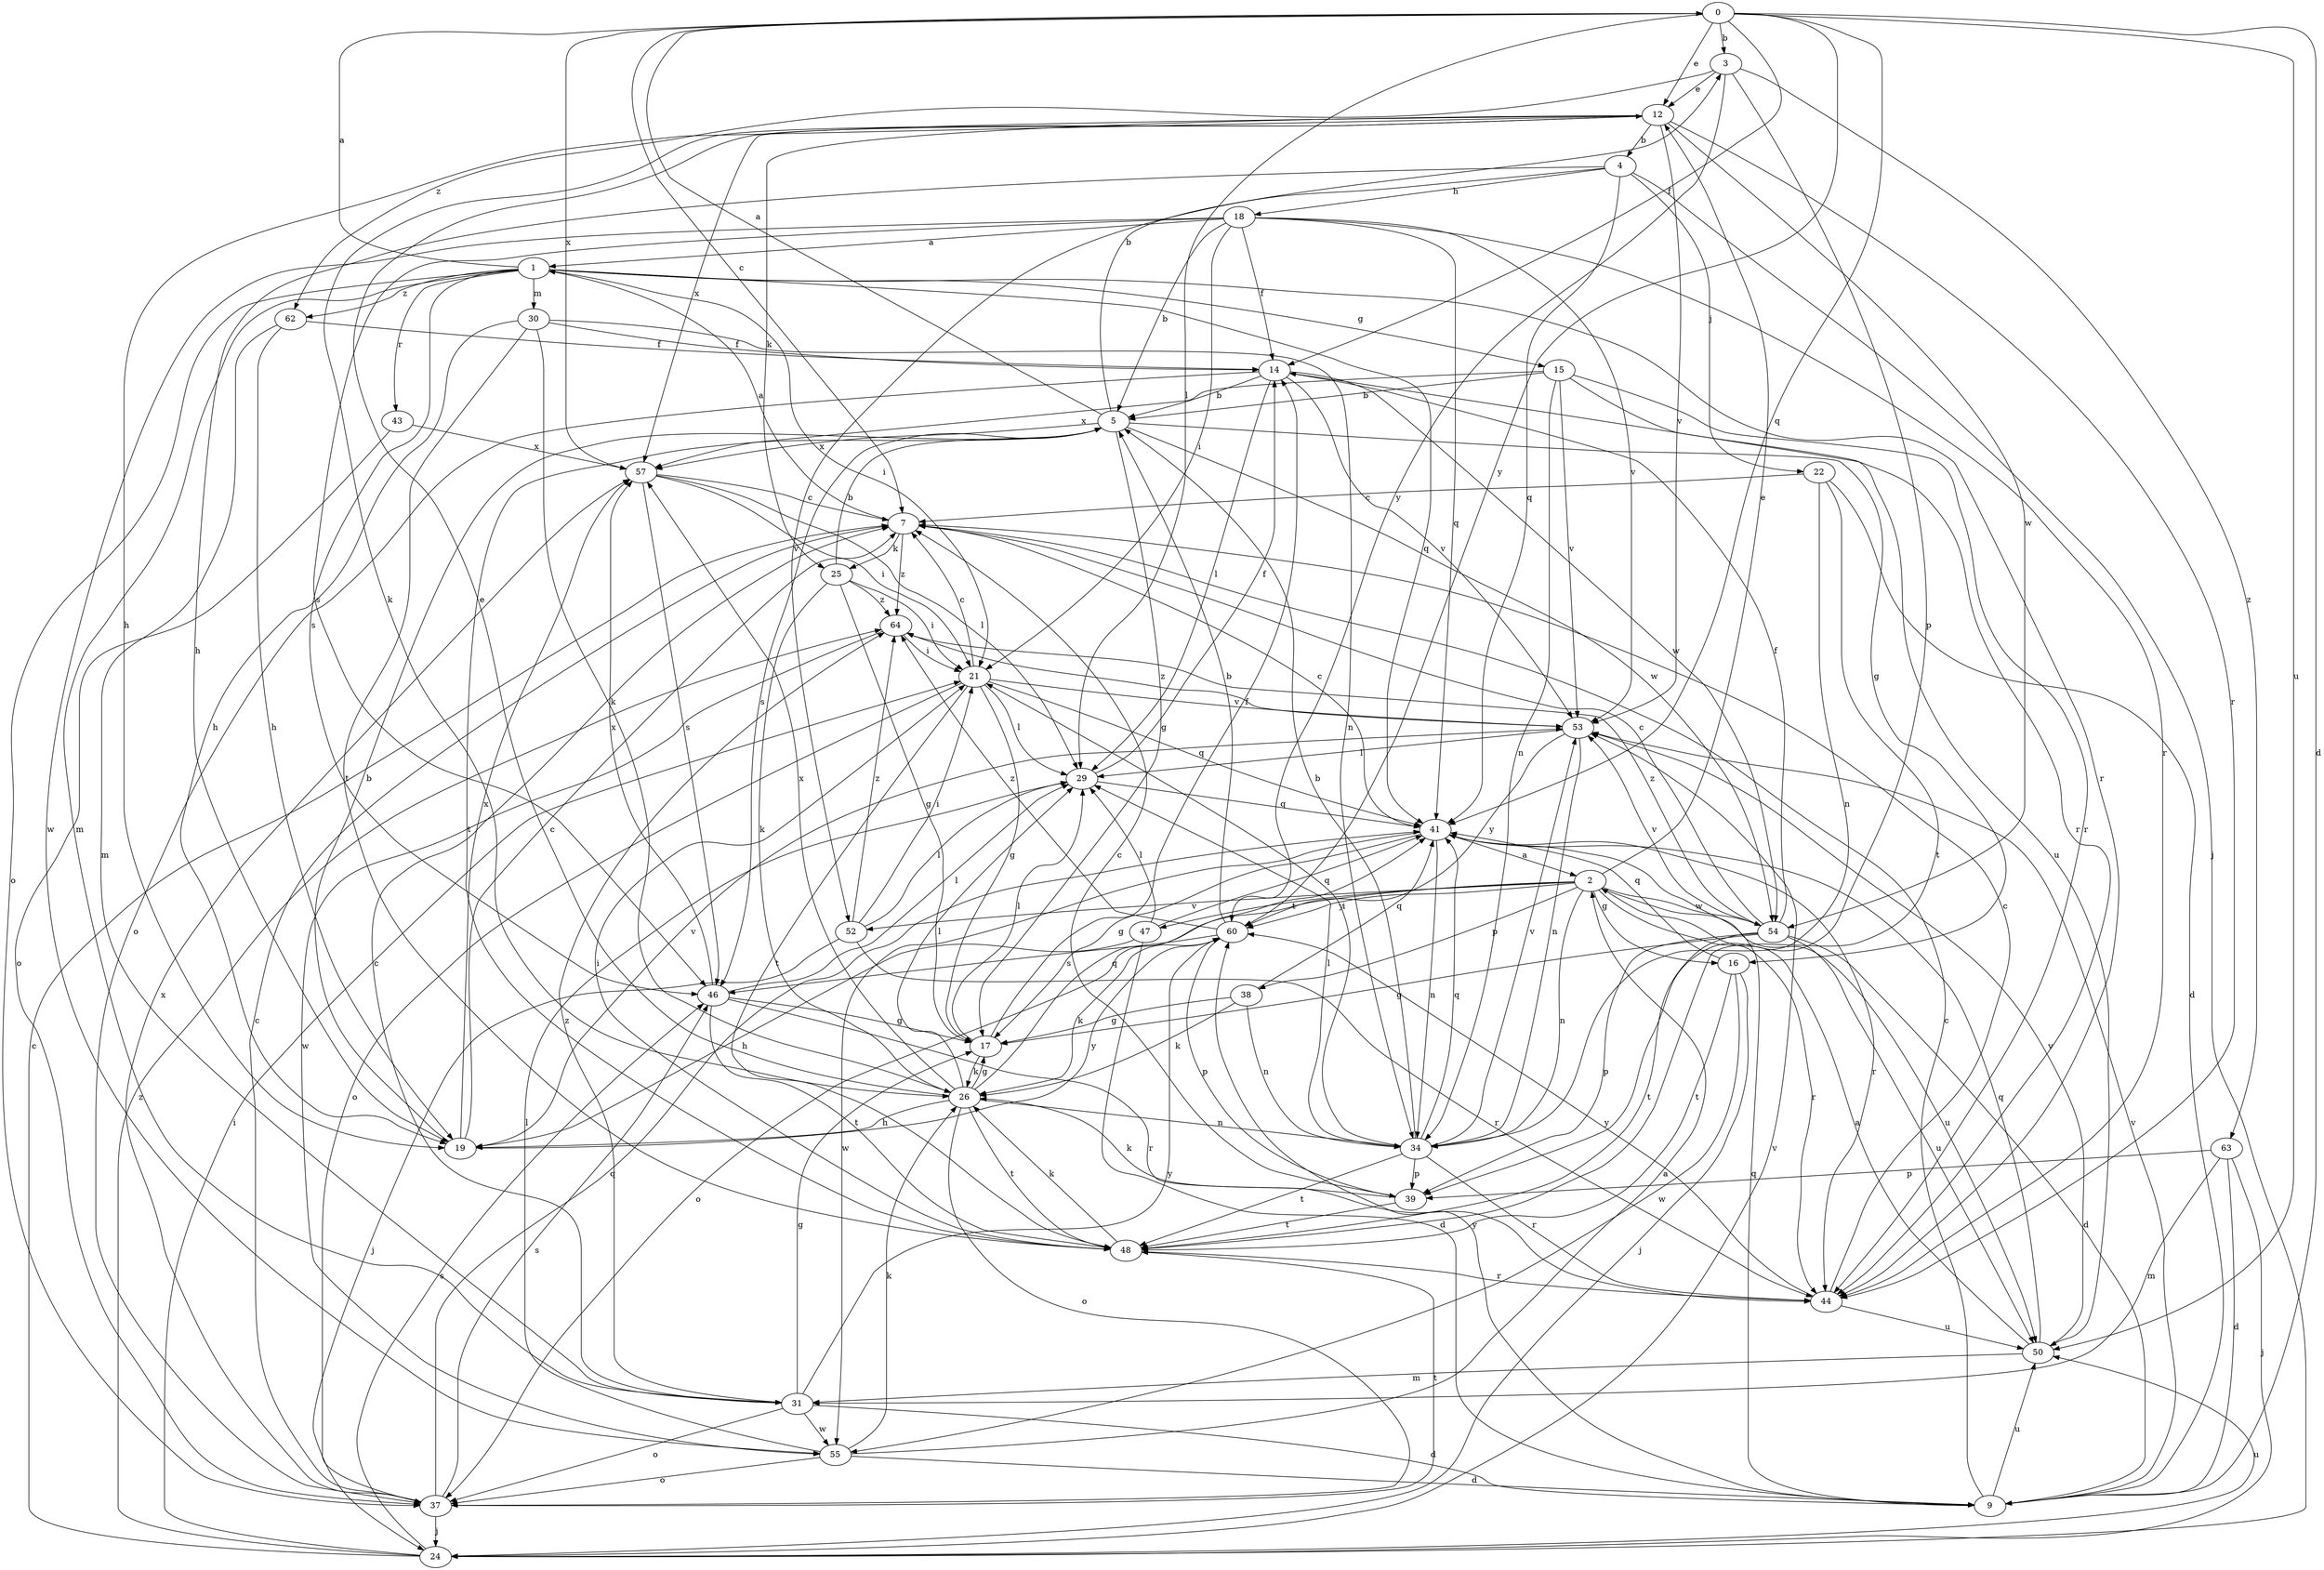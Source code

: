 strict digraph  {
0;
1;
2;
3;
4;
5;
7;
9;
12;
14;
15;
16;
17;
18;
19;
21;
22;
24;
25;
26;
29;
30;
31;
34;
37;
38;
39;
41;
43;
44;
46;
47;
48;
50;
52;
53;
54;
55;
57;
60;
62;
63;
64;
0 -> 3  [label=b];
0 -> 7  [label=c];
0 -> 9  [label=d];
0 -> 12  [label=e];
0 -> 14  [label=f];
0 -> 29  [label=l];
0 -> 41  [label=q];
0 -> 50  [label=u];
0 -> 57  [label=x];
0 -> 60  [label=y];
1 -> 0  [label=a];
1 -> 15  [label=g];
1 -> 21  [label=i];
1 -> 30  [label=m];
1 -> 31  [label=m];
1 -> 37  [label=o];
1 -> 41  [label=q];
1 -> 43  [label=r];
1 -> 44  [label=r];
1 -> 46  [label=s];
1 -> 62  [label=z];
2 -> 12  [label=e];
2 -> 16  [label=g];
2 -> 34  [label=n];
2 -> 37  [label=o];
2 -> 38  [label=p];
2 -> 44  [label=r];
2 -> 47  [label=t];
2 -> 50  [label=u];
2 -> 52  [label=v];
2 -> 54  [label=w];
2 -> 60  [label=y];
3 -> 12  [label=e];
3 -> 39  [label=p];
3 -> 60  [label=y];
3 -> 62  [label=z];
3 -> 63  [label=z];
4 -> 18  [label=h];
4 -> 19  [label=h];
4 -> 22  [label=j];
4 -> 24  [label=j];
4 -> 41  [label=q];
4 -> 52  [label=v];
5 -> 0  [label=a];
5 -> 3  [label=b];
5 -> 16  [label=g];
5 -> 17  [label=g];
5 -> 46  [label=s];
5 -> 48  [label=t];
5 -> 54  [label=w];
5 -> 57  [label=x];
7 -> 1  [label=a];
7 -> 25  [label=k];
7 -> 64  [label=z];
9 -> 7  [label=c];
9 -> 41  [label=q];
9 -> 50  [label=u];
9 -> 53  [label=v];
9 -> 60  [label=y];
12 -> 4  [label=b];
12 -> 19  [label=h];
12 -> 25  [label=k];
12 -> 26  [label=k];
12 -> 44  [label=r];
12 -> 53  [label=v];
12 -> 54  [label=w];
12 -> 57  [label=x];
14 -> 5  [label=b];
14 -> 29  [label=l];
14 -> 37  [label=o];
14 -> 44  [label=r];
14 -> 53  [label=v];
14 -> 54  [label=w];
15 -> 5  [label=b];
15 -> 34  [label=n];
15 -> 44  [label=r];
15 -> 50  [label=u];
15 -> 53  [label=v];
15 -> 57  [label=x];
16 -> 24  [label=j];
16 -> 41  [label=q];
16 -> 48  [label=t];
16 -> 55  [label=w];
17 -> 14  [label=f];
17 -> 26  [label=k];
17 -> 29  [label=l];
18 -> 1  [label=a];
18 -> 5  [label=b];
18 -> 14  [label=f];
18 -> 21  [label=i];
18 -> 41  [label=q];
18 -> 44  [label=r];
18 -> 46  [label=s];
18 -> 53  [label=v];
18 -> 55  [label=w];
19 -> 5  [label=b];
19 -> 7  [label=c];
19 -> 53  [label=v];
19 -> 57  [label=x];
19 -> 60  [label=y];
21 -> 7  [label=c];
21 -> 17  [label=g];
21 -> 29  [label=l];
21 -> 37  [label=o];
21 -> 41  [label=q];
21 -> 48  [label=t];
21 -> 53  [label=v];
22 -> 7  [label=c];
22 -> 9  [label=d];
22 -> 34  [label=n];
22 -> 48  [label=t];
24 -> 7  [label=c];
24 -> 21  [label=i];
24 -> 46  [label=s];
24 -> 50  [label=u];
24 -> 53  [label=v];
24 -> 64  [label=z];
25 -> 5  [label=b];
25 -> 17  [label=g];
25 -> 21  [label=i];
25 -> 26  [label=k];
25 -> 64  [label=z];
26 -> 12  [label=e];
26 -> 17  [label=g];
26 -> 19  [label=h];
26 -> 29  [label=l];
26 -> 34  [label=n];
26 -> 37  [label=o];
26 -> 41  [label=q];
26 -> 48  [label=t];
26 -> 57  [label=x];
29 -> 14  [label=f];
29 -> 41  [label=q];
30 -> 14  [label=f];
30 -> 19  [label=h];
30 -> 26  [label=k];
30 -> 34  [label=n];
30 -> 48  [label=t];
31 -> 7  [label=c];
31 -> 9  [label=d];
31 -> 17  [label=g];
31 -> 37  [label=o];
31 -> 55  [label=w];
31 -> 60  [label=y];
31 -> 64  [label=z];
34 -> 5  [label=b];
34 -> 21  [label=i];
34 -> 29  [label=l];
34 -> 39  [label=p];
34 -> 41  [label=q];
34 -> 44  [label=r];
34 -> 48  [label=t];
34 -> 53  [label=v];
37 -> 7  [label=c];
37 -> 24  [label=j];
37 -> 41  [label=q];
37 -> 46  [label=s];
37 -> 48  [label=t];
37 -> 57  [label=x];
38 -> 17  [label=g];
38 -> 26  [label=k];
38 -> 34  [label=n];
38 -> 41  [label=q];
39 -> 7  [label=c];
39 -> 26  [label=k];
39 -> 48  [label=t];
41 -> 2  [label=a];
41 -> 7  [label=c];
41 -> 17  [label=g];
41 -> 34  [label=n];
41 -> 44  [label=r];
41 -> 55  [label=w];
43 -> 37  [label=o];
43 -> 57  [label=x];
44 -> 7  [label=c];
44 -> 50  [label=u];
44 -> 60  [label=y];
46 -> 17  [label=g];
46 -> 29  [label=l];
46 -> 44  [label=r];
46 -> 48  [label=t];
46 -> 57  [label=x];
47 -> 9  [label=d];
47 -> 19  [label=h];
47 -> 29  [label=l];
47 -> 41  [label=q];
48 -> 21  [label=i];
48 -> 26  [label=k];
48 -> 44  [label=r];
50 -> 2  [label=a];
50 -> 31  [label=m];
50 -> 41  [label=q];
50 -> 53  [label=v];
52 -> 21  [label=i];
52 -> 24  [label=j];
52 -> 29  [label=l];
52 -> 44  [label=r];
52 -> 64  [label=z];
53 -> 29  [label=l];
53 -> 34  [label=n];
53 -> 60  [label=y];
53 -> 64  [label=z];
54 -> 7  [label=c];
54 -> 9  [label=d];
54 -> 14  [label=f];
54 -> 17  [label=g];
54 -> 39  [label=p];
54 -> 48  [label=t];
54 -> 50  [label=u];
54 -> 53  [label=v];
54 -> 64  [label=z];
55 -> 2  [label=a];
55 -> 9  [label=d];
55 -> 26  [label=k];
55 -> 29  [label=l];
55 -> 37  [label=o];
57 -> 7  [label=c];
57 -> 21  [label=i];
57 -> 29  [label=l];
57 -> 46  [label=s];
60 -> 5  [label=b];
60 -> 26  [label=k];
60 -> 39  [label=p];
60 -> 46  [label=s];
60 -> 64  [label=z];
62 -> 14  [label=f];
62 -> 19  [label=h];
62 -> 31  [label=m];
63 -> 9  [label=d];
63 -> 24  [label=j];
63 -> 31  [label=m];
63 -> 39  [label=p];
64 -> 21  [label=i];
64 -> 55  [label=w];
}
